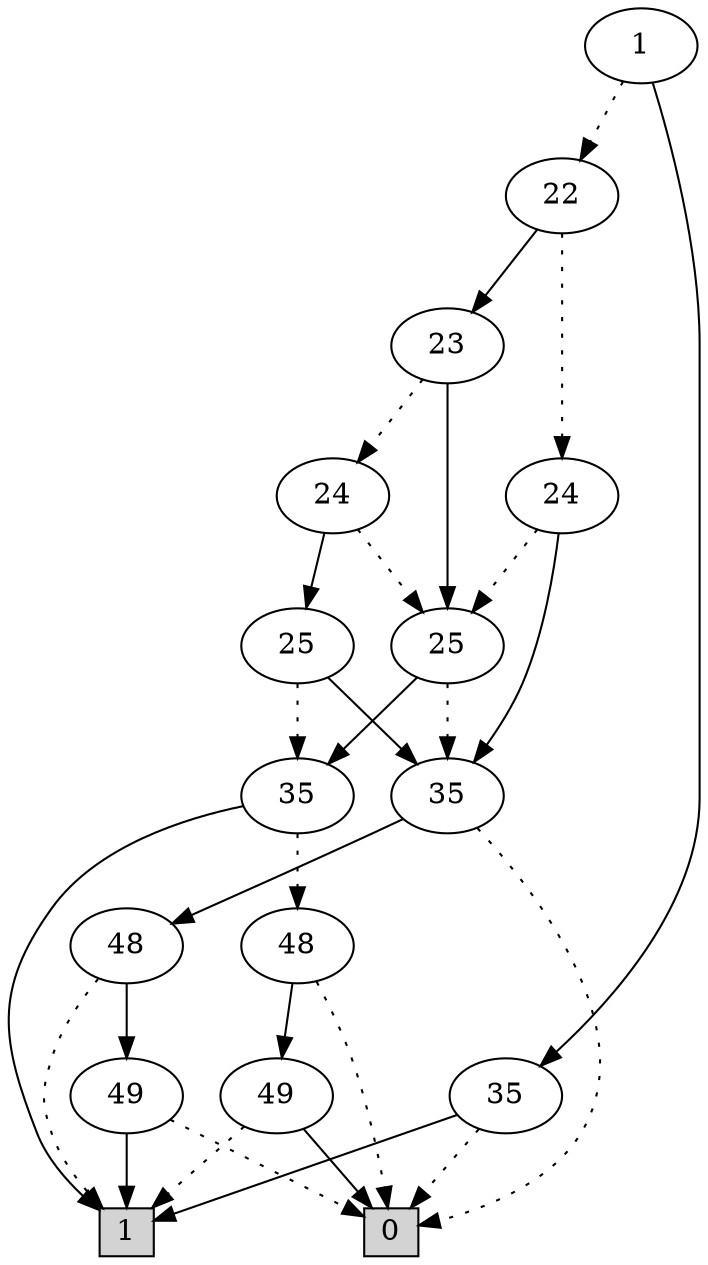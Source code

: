 digraph G {
0 [shape=box, label="0", style=filled, shape=box, height=0.3, width=0.3];
1 [shape=box, label="1", style=filled, shape=box, height=0.3, width=0.3];
169012 [label="1"];
169012 -> 169011 [style=dotted];
169012 -> 72 [style=filled];
169011 [label="22"];
169011 -> 169007 [style=dotted];
169011 -> 169010 [style=filled];
169007 [label="24"];
169007 -> 169006 [style=dotted];
169007 -> 168993 [style=filled];
169006 [label="25"];
169006 -> 168993 [style=dotted];
169006 -> 169005 [style=filled];
168993 [label="35"];
168993 -> 0 [style=dotted];
168993 -> 42458 [style=filled];
42458 [label="48"];
42458 -> 1 [style=dotted];
42458 -> 100 [style=filled];
100 [label="49"];
100 -> 0 [style=dotted];
100 -> 1 [style=filled];
169005 [label="35"];
169005 -> 42455 [style=dotted];
169005 -> 1 [style=filled];
42455 [label="48"];
42455 -> 0 [style=dotted];
42455 -> 101 [style=filled];
101 [label="49"];
101 -> 1 [style=dotted];
101 -> 0 [style=filled];
169010 [label="23"];
169010 -> 169009 [style=dotted];
169010 -> 169006 [style=filled];
169009 [label="24"];
169009 -> 169006 [style=dotted];
169009 -> 169008 [style=filled];
169008 [label="25"];
169008 -> 169005 [style=dotted];
169008 -> 168993 [style=filled];
72 [label="35"];
72 -> 0 [style=dotted];
72 -> 1 [style=filled];
}
